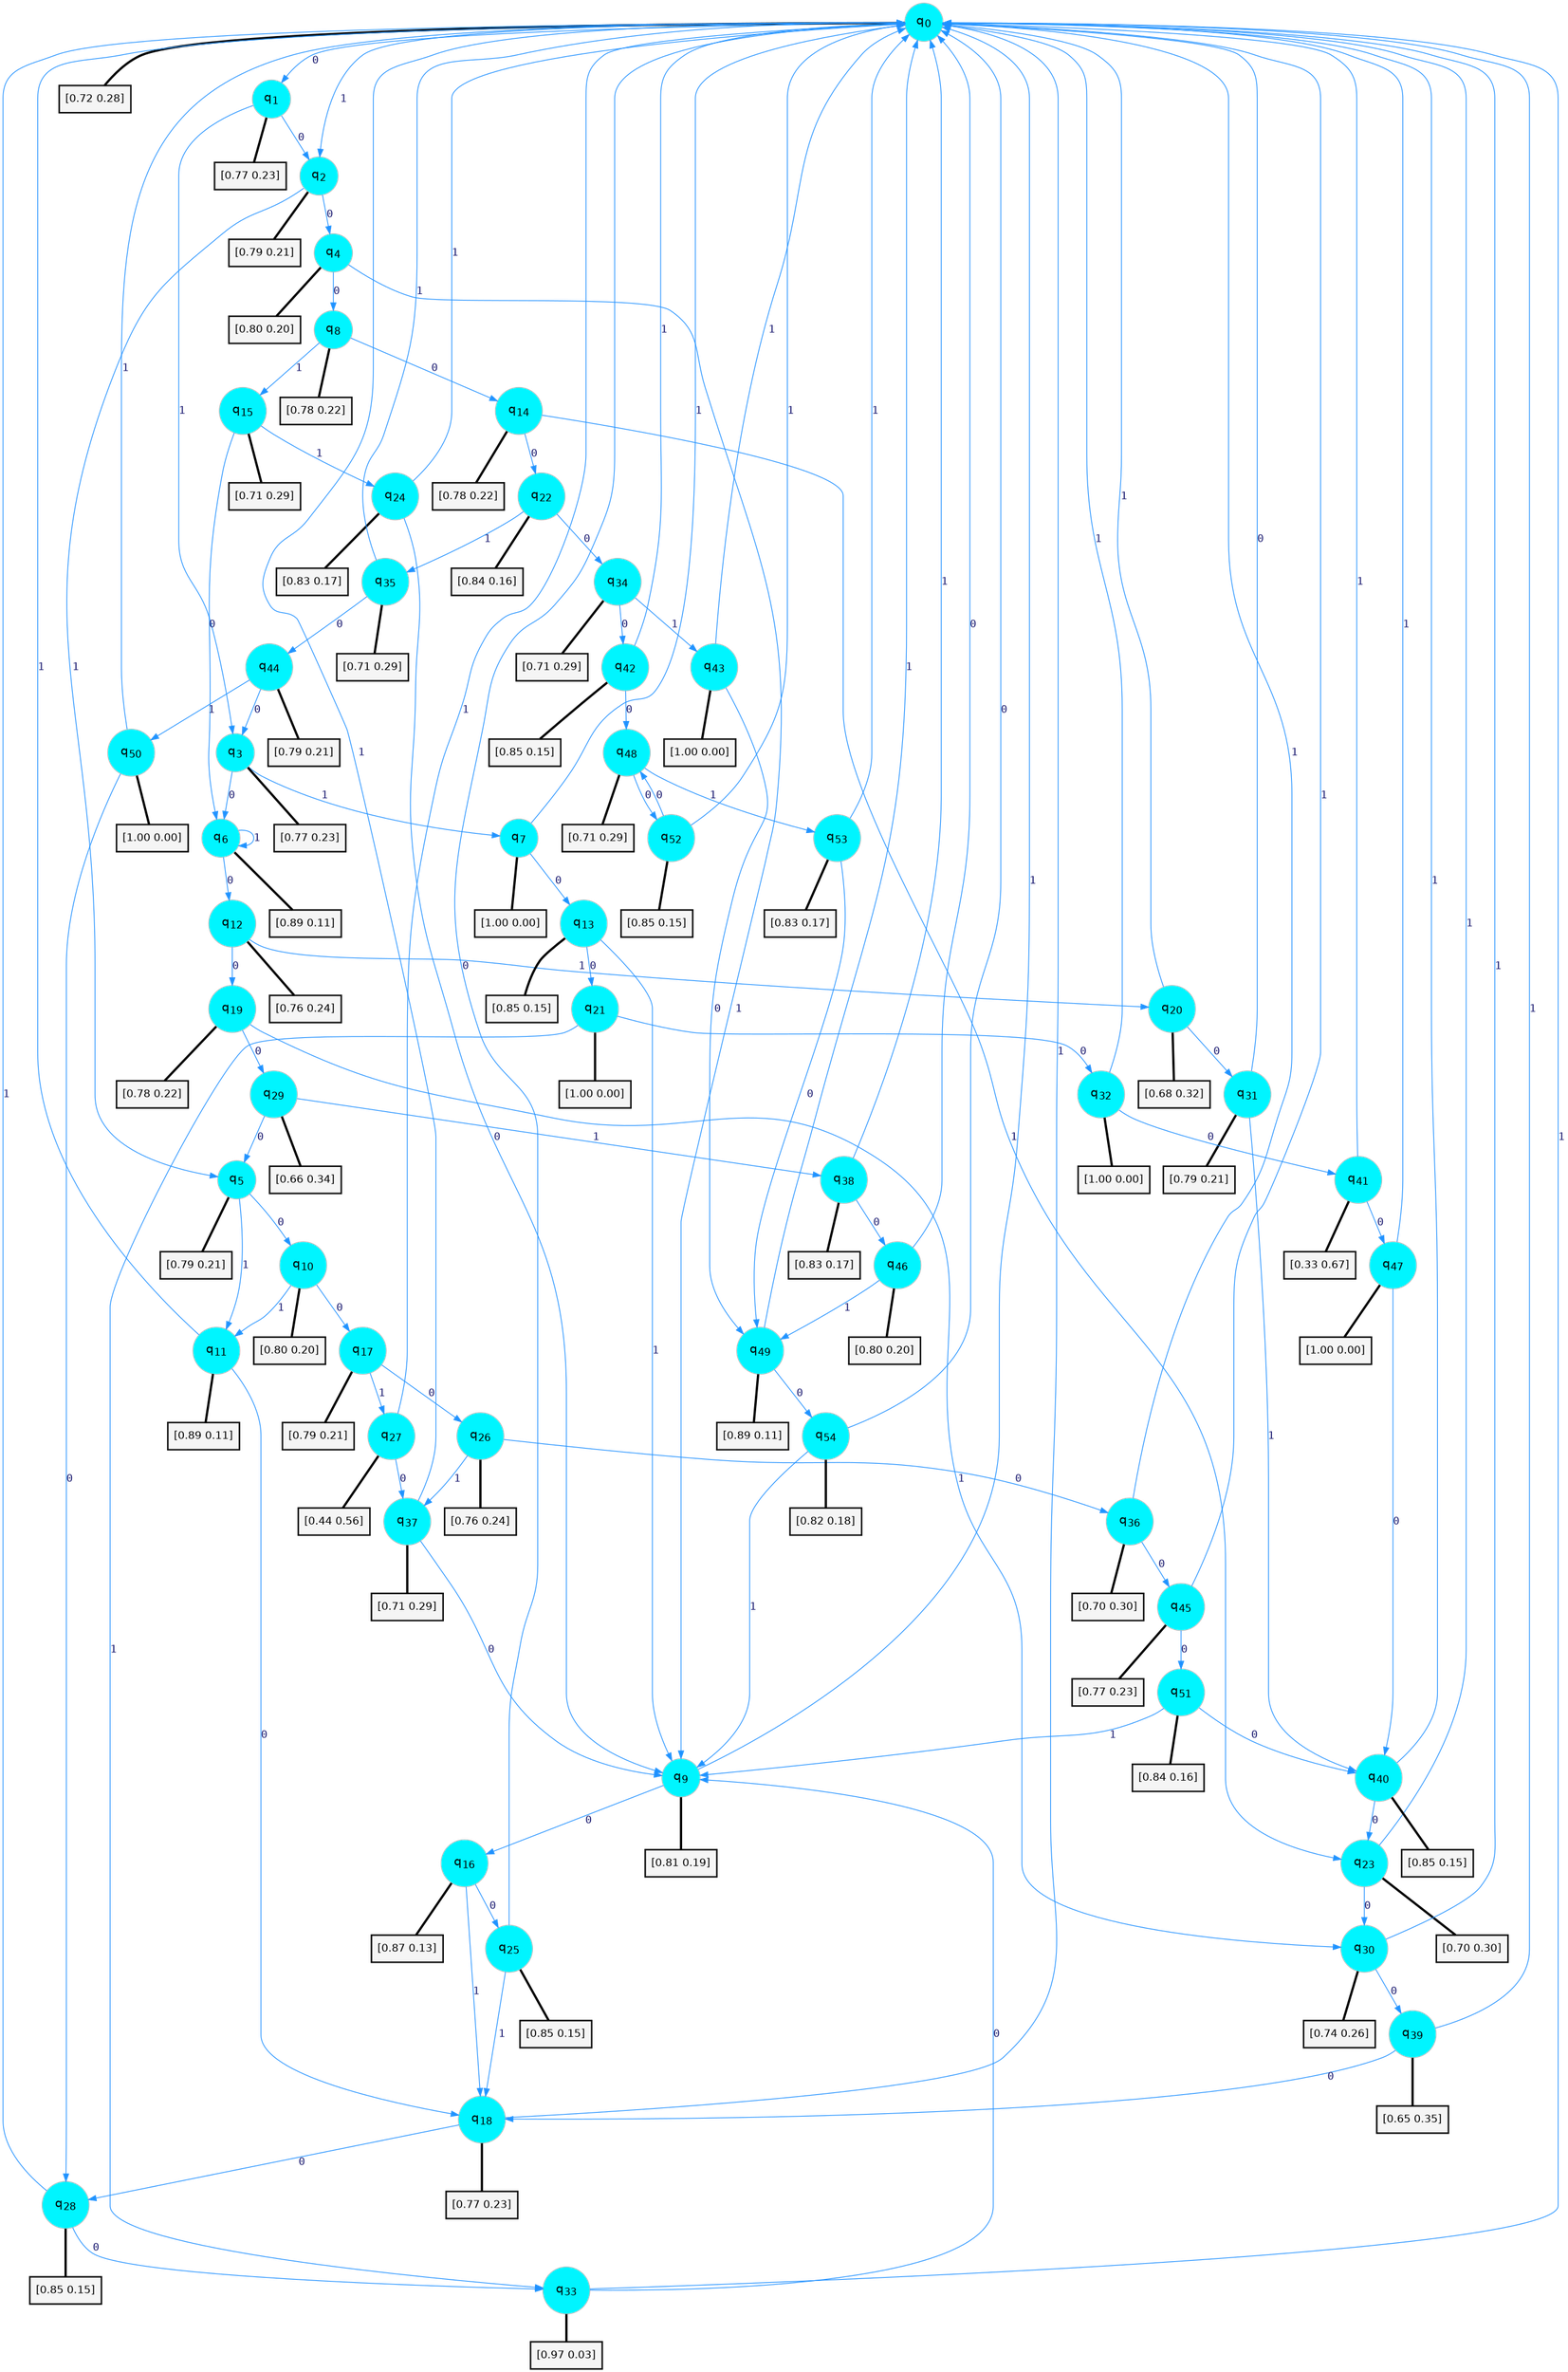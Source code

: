 digraph G {
graph [
bgcolor=transparent, dpi=300, rankdir=TD, size="40,25"];
node [
color=gray, fillcolor=turquoise1, fontcolor=black, fontname=Helvetica, fontsize=16, fontweight=bold, shape=circle, style=filled];
edge [
arrowsize=1, color=dodgerblue1, fontcolor=midnightblue, fontname=courier, fontweight=bold, penwidth=1, style=solid, weight=20];
0[label=<q<SUB>0</SUB>>];
1[label=<q<SUB>1</SUB>>];
2[label=<q<SUB>2</SUB>>];
3[label=<q<SUB>3</SUB>>];
4[label=<q<SUB>4</SUB>>];
5[label=<q<SUB>5</SUB>>];
6[label=<q<SUB>6</SUB>>];
7[label=<q<SUB>7</SUB>>];
8[label=<q<SUB>8</SUB>>];
9[label=<q<SUB>9</SUB>>];
10[label=<q<SUB>10</SUB>>];
11[label=<q<SUB>11</SUB>>];
12[label=<q<SUB>12</SUB>>];
13[label=<q<SUB>13</SUB>>];
14[label=<q<SUB>14</SUB>>];
15[label=<q<SUB>15</SUB>>];
16[label=<q<SUB>16</SUB>>];
17[label=<q<SUB>17</SUB>>];
18[label=<q<SUB>18</SUB>>];
19[label=<q<SUB>19</SUB>>];
20[label=<q<SUB>20</SUB>>];
21[label=<q<SUB>21</SUB>>];
22[label=<q<SUB>22</SUB>>];
23[label=<q<SUB>23</SUB>>];
24[label=<q<SUB>24</SUB>>];
25[label=<q<SUB>25</SUB>>];
26[label=<q<SUB>26</SUB>>];
27[label=<q<SUB>27</SUB>>];
28[label=<q<SUB>28</SUB>>];
29[label=<q<SUB>29</SUB>>];
30[label=<q<SUB>30</SUB>>];
31[label=<q<SUB>31</SUB>>];
32[label=<q<SUB>32</SUB>>];
33[label=<q<SUB>33</SUB>>];
34[label=<q<SUB>34</SUB>>];
35[label=<q<SUB>35</SUB>>];
36[label=<q<SUB>36</SUB>>];
37[label=<q<SUB>37</SUB>>];
38[label=<q<SUB>38</SUB>>];
39[label=<q<SUB>39</SUB>>];
40[label=<q<SUB>40</SUB>>];
41[label=<q<SUB>41</SUB>>];
42[label=<q<SUB>42</SUB>>];
43[label=<q<SUB>43</SUB>>];
44[label=<q<SUB>44</SUB>>];
45[label=<q<SUB>45</SUB>>];
46[label=<q<SUB>46</SUB>>];
47[label=<q<SUB>47</SUB>>];
48[label=<q<SUB>48</SUB>>];
49[label=<q<SUB>49</SUB>>];
50[label=<q<SUB>50</SUB>>];
51[label=<q<SUB>51</SUB>>];
52[label=<q<SUB>52</SUB>>];
53[label=<q<SUB>53</SUB>>];
54[label=<q<SUB>54</SUB>>];
55[label="[0.72 0.28]", shape=box,fontcolor=black, fontname=Helvetica, fontsize=14, penwidth=2, fillcolor=whitesmoke,color=black];
56[label="[0.77 0.23]", shape=box,fontcolor=black, fontname=Helvetica, fontsize=14, penwidth=2, fillcolor=whitesmoke,color=black];
57[label="[0.79 0.21]", shape=box,fontcolor=black, fontname=Helvetica, fontsize=14, penwidth=2, fillcolor=whitesmoke,color=black];
58[label="[0.77 0.23]", shape=box,fontcolor=black, fontname=Helvetica, fontsize=14, penwidth=2, fillcolor=whitesmoke,color=black];
59[label="[0.80 0.20]", shape=box,fontcolor=black, fontname=Helvetica, fontsize=14, penwidth=2, fillcolor=whitesmoke,color=black];
60[label="[0.79 0.21]", shape=box,fontcolor=black, fontname=Helvetica, fontsize=14, penwidth=2, fillcolor=whitesmoke,color=black];
61[label="[0.89 0.11]", shape=box,fontcolor=black, fontname=Helvetica, fontsize=14, penwidth=2, fillcolor=whitesmoke,color=black];
62[label="[1.00 0.00]", shape=box,fontcolor=black, fontname=Helvetica, fontsize=14, penwidth=2, fillcolor=whitesmoke,color=black];
63[label="[0.78 0.22]", shape=box,fontcolor=black, fontname=Helvetica, fontsize=14, penwidth=2, fillcolor=whitesmoke,color=black];
64[label="[0.81 0.19]", shape=box,fontcolor=black, fontname=Helvetica, fontsize=14, penwidth=2, fillcolor=whitesmoke,color=black];
65[label="[0.80 0.20]", shape=box,fontcolor=black, fontname=Helvetica, fontsize=14, penwidth=2, fillcolor=whitesmoke,color=black];
66[label="[0.89 0.11]", shape=box,fontcolor=black, fontname=Helvetica, fontsize=14, penwidth=2, fillcolor=whitesmoke,color=black];
67[label="[0.76 0.24]", shape=box,fontcolor=black, fontname=Helvetica, fontsize=14, penwidth=2, fillcolor=whitesmoke,color=black];
68[label="[0.85 0.15]", shape=box,fontcolor=black, fontname=Helvetica, fontsize=14, penwidth=2, fillcolor=whitesmoke,color=black];
69[label="[0.78 0.22]", shape=box,fontcolor=black, fontname=Helvetica, fontsize=14, penwidth=2, fillcolor=whitesmoke,color=black];
70[label="[0.71 0.29]", shape=box,fontcolor=black, fontname=Helvetica, fontsize=14, penwidth=2, fillcolor=whitesmoke,color=black];
71[label="[0.87 0.13]", shape=box,fontcolor=black, fontname=Helvetica, fontsize=14, penwidth=2, fillcolor=whitesmoke,color=black];
72[label="[0.79 0.21]", shape=box,fontcolor=black, fontname=Helvetica, fontsize=14, penwidth=2, fillcolor=whitesmoke,color=black];
73[label="[0.77 0.23]", shape=box,fontcolor=black, fontname=Helvetica, fontsize=14, penwidth=2, fillcolor=whitesmoke,color=black];
74[label="[0.78 0.22]", shape=box,fontcolor=black, fontname=Helvetica, fontsize=14, penwidth=2, fillcolor=whitesmoke,color=black];
75[label="[0.68 0.32]", shape=box,fontcolor=black, fontname=Helvetica, fontsize=14, penwidth=2, fillcolor=whitesmoke,color=black];
76[label="[1.00 0.00]", shape=box,fontcolor=black, fontname=Helvetica, fontsize=14, penwidth=2, fillcolor=whitesmoke,color=black];
77[label="[0.84 0.16]", shape=box,fontcolor=black, fontname=Helvetica, fontsize=14, penwidth=2, fillcolor=whitesmoke,color=black];
78[label="[0.70 0.30]", shape=box,fontcolor=black, fontname=Helvetica, fontsize=14, penwidth=2, fillcolor=whitesmoke,color=black];
79[label="[0.83 0.17]", shape=box,fontcolor=black, fontname=Helvetica, fontsize=14, penwidth=2, fillcolor=whitesmoke,color=black];
80[label="[0.85 0.15]", shape=box,fontcolor=black, fontname=Helvetica, fontsize=14, penwidth=2, fillcolor=whitesmoke,color=black];
81[label="[0.76 0.24]", shape=box,fontcolor=black, fontname=Helvetica, fontsize=14, penwidth=2, fillcolor=whitesmoke,color=black];
82[label="[0.44 0.56]", shape=box,fontcolor=black, fontname=Helvetica, fontsize=14, penwidth=2, fillcolor=whitesmoke,color=black];
83[label="[0.85 0.15]", shape=box,fontcolor=black, fontname=Helvetica, fontsize=14, penwidth=2, fillcolor=whitesmoke,color=black];
84[label="[0.66 0.34]", shape=box,fontcolor=black, fontname=Helvetica, fontsize=14, penwidth=2, fillcolor=whitesmoke,color=black];
85[label="[0.74 0.26]", shape=box,fontcolor=black, fontname=Helvetica, fontsize=14, penwidth=2, fillcolor=whitesmoke,color=black];
86[label="[0.79 0.21]", shape=box,fontcolor=black, fontname=Helvetica, fontsize=14, penwidth=2, fillcolor=whitesmoke,color=black];
87[label="[1.00 0.00]", shape=box,fontcolor=black, fontname=Helvetica, fontsize=14, penwidth=2, fillcolor=whitesmoke,color=black];
88[label="[0.97 0.03]", shape=box,fontcolor=black, fontname=Helvetica, fontsize=14, penwidth=2, fillcolor=whitesmoke,color=black];
89[label="[0.71 0.29]", shape=box,fontcolor=black, fontname=Helvetica, fontsize=14, penwidth=2, fillcolor=whitesmoke,color=black];
90[label="[0.71 0.29]", shape=box,fontcolor=black, fontname=Helvetica, fontsize=14, penwidth=2, fillcolor=whitesmoke,color=black];
91[label="[0.70 0.30]", shape=box,fontcolor=black, fontname=Helvetica, fontsize=14, penwidth=2, fillcolor=whitesmoke,color=black];
92[label="[0.71 0.29]", shape=box,fontcolor=black, fontname=Helvetica, fontsize=14, penwidth=2, fillcolor=whitesmoke,color=black];
93[label="[0.83 0.17]", shape=box,fontcolor=black, fontname=Helvetica, fontsize=14, penwidth=2, fillcolor=whitesmoke,color=black];
94[label="[0.65 0.35]", shape=box,fontcolor=black, fontname=Helvetica, fontsize=14, penwidth=2, fillcolor=whitesmoke,color=black];
95[label="[0.85 0.15]", shape=box,fontcolor=black, fontname=Helvetica, fontsize=14, penwidth=2, fillcolor=whitesmoke,color=black];
96[label="[0.33 0.67]", shape=box,fontcolor=black, fontname=Helvetica, fontsize=14, penwidth=2, fillcolor=whitesmoke,color=black];
97[label="[0.85 0.15]", shape=box,fontcolor=black, fontname=Helvetica, fontsize=14, penwidth=2, fillcolor=whitesmoke,color=black];
98[label="[1.00 0.00]", shape=box,fontcolor=black, fontname=Helvetica, fontsize=14, penwidth=2, fillcolor=whitesmoke,color=black];
99[label="[0.79 0.21]", shape=box,fontcolor=black, fontname=Helvetica, fontsize=14, penwidth=2, fillcolor=whitesmoke,color=black];
100[label="[0.77 0.23]", shape=box,fontcolor=black, fontname=Helvetica, fontsize=14, penwidth=2, fillcolor=whitesmoke,color=black];
101[label="[0.80 0.20]", shape=box,fontcolor=black, fontname=Helvetica, fontsize=14, penwidth=2, fillcolor=whitesmoke,color=black];
102[label="[1.00 0.00]", shape=box,fontcolor=black, fontname=Helvetica, fontsize=14, penwidth=2, fillcolor=whitesmoke,color=black];
103[label="[0.71 0.29]", shape=box,fontcolor=black, fontname=Helvetica, fontsize=14, penwidth=2, fillcolor=whitesmoke,color=black];
104[label="[0.89 0.11]", shape=box,fontcolor=black, fontname=Helvetica, fontsize=14, penwidth=2, fillcolor=whitesmoke,color=black];
105[label="[1.00 0.00]", shape=box,fontcolor=black, fontname=Helvetica, fontsize=14, penwidth=2, fillcolor=whitesmoke,color=black];
106[label="[0.84 0.16]", shape=box,fontcolor=black, fontname=Helvetica, fontsize=14, penwidth=2, fillcolor=whitesmoke,color=black];
107[label="[0.85 0.15]", shape=box,fontcolor=black, fontname=Helvetica, fontsize=14, penwidth=2, fillcolor=whitesmoke,color=black];
108[label="[0.83 0.17]", shape=box,fontcolor=black, fontname=Helvetica, fontsize=14, penwidth=2, fillcolor=whitesmoke,color=black];
109[label="[0.82 0.18]", shape=box,fontcolor=black, fontname=Helvetica, fontsize=14, penwidth=2, fillcolor=whitesmoke,color=black];
0->1 [label=0];
0->2 [label=1];
0->55 [arrowhead=none, penwidth=3,color=black];
1->2 [label=0];
1->3 [label=1];
1->56 [arrowhead=none, penwidth=3,color=black];
2->4 [label=0];
2->5 [label=1];
2->57 [arrowhead=none, penwidth=3,color=black];
3->6 [label=0];
3->7 [label=1];
3->58 [arrowhead=none, penwidth=3,color=black];
4->8 [label=0];
4->9 [label=1];
4->59 [arrowhead=none, penwidth=3,color=black];
5->10 [label=0];
5->11 [label=1];
5->60 [arrowhead=none, penwidth=3,color=black];
6->12 [label=0];
6->6 [label=1];
6->61 [arrowhead=none, penwidth=3,color=black];
7->13 [label=0];
7->0 [label=1];
7->62 [arrowhead=none, penwidth=3,color=black];
8->14 [label=0];
8->15 [label=1];
8->63 [arrowhead=none, penwidth=3,color=black];
9->16 [label=0];
9->0 [label=1];
9->64 [arrowhead=none, penwidth=3,color=black];
10->17 [label=0];
10->11 [label=1];
10->65 [arrowhead=none, penwidth=3,color=black];
11->18 [label=0];
11->0 [label=1];
11->66 [arrowhead=none, penwidth=3,color=black];
12->19 [label=0];
12->20 [label=1];
12->67 [arrowhead=none, penwidth=3,color=black];
13->21 [label=0];
13->9 [label=1];
13->68 [arrowhead=none, penwidth=3,color=black];
14->22 [label=0];
14->23 [label=1];
14->69 [arrowhead=none, penwidth=3,color=black];
15->6 [label=0];
15->24 [label=1];
15->70 [arrowhead=none, penwidth=3,color=black];
16->25 [label=0];
16->18 [label=1];
16->71 [arrowhead=none, penwidth=3,color=black];
17->26 [label=0];
17->27 [label=1];
17->72 [arrowhead=none, penwidth=3,color=black];
18->28 [label=0];
18->0 [label=1];
18->73 [arrowhead=none, penwidth=3,color=black];
19->29 [label=0];
19->30 [label=1];
19->74 [arrowhead=none, penwidth=3,color=black];
20->31 [label=0];
20->0 [label=1];
20->75 [arrowhead=none, penwidth=3,color=black];
21->32 [label=0];
21->33 [label=1];
21->76 [arrowhead=none, penwidth=3,color=black];
22->34 [label=0];
22->35 [label=1];
22->77 [arrowhead=none, penwidth=3,color=black];
23->30 [label=0];
23->0 [label=1];
23->78 [arrowhead=none, penwidth=3,color=black];
24->9 [label=0];
24->0 [label=1];
24->79 [arrowhead=none, penwidth=3,color=black];
25->0 [label=0];
25->18 [label=1];
25->80 [arrowhead=none, penwidth=3,color=black];
26->36 [label=0];
26->37 [label=1];
26->81 [arrowhead=none, penwidth=3,color=black];
27->37 [label=0];
27->0 [label=1];
27->82 [arrowhead=none, penwidth=3,color=black];
28->33 [label=0];
28->0 [label=1];
28->83 [arrowhead=none, penwidth=3,color=black];
29->5 [label=0];
29->38 [label=1];
29->84 [arrowhead=none, penwidth=3,color=black];
30->39 [label=0];
30->0 [label=1];
30->85 [arrowhead=none, penwidth=3,color=black];
31->0 [label=0];
31->40 [label=1];
31->86 [arrowhead=none, penwidth=3,color=black];
32->41 [label=0];
32->0 [label=1];
32->87 [arrowhead=none, penwidth=3,color=black];
33->9 [label=0];
33->0 [label=1];
33->88 [arrowhead=none, penwidth=3,color=black];
34->42 [label=0];
34->43 [label=1];
34->89 [arrowhead=none, penwidth=3,color=black];
35->44 [label=0];
35->0 [label=1];
35->90 [arrowhead=none, penwidth=3,color=black];
36->45 [label=0];
36->0 [label=1];
36->91 [arrowhead=none, penwidth=3,color=black];
37->9 [label=0];
37->0 [label=1];
37->92 [arrowhead=none, penwidth=3,color=black];
38->46 [label=0];
38->0 [label=1];
38->93 [arrowhead=none, penwidth=3,color=black];
39->18 [label=0];
39->0 [label=1];
39->94 [arrowhead=none, penwidth=3,color=black];
40->23 [label=0];
40->0 [label=1];
40->95 [arrowhead=none, penwidth=3,color=black];
41->47 [label=0];
41->0 [label=1];
41->96 [arrowhead=none, penwidth=3,color=black];
42->48 [label=0];
42->0 [label=1];
42->97 [arrowhead=none, penwidth=3,color=black];
43->49 [label=0];
43->0 [label=1];
43->98 [arrowhead=none, penwidth=3,color=black];
44->3 [label=0];
44->50 [label=1];
44->99 [arrowhead=none, penwidth=3,color=black];
45->51 [label=0];
45->0 [label=1];
45->100 [arrowhead=none, penwidth=3,color=black];
46->0 [label=0];
46->49 [label=1];
46->101 [arrowhead=none, penwidth=3,color=black];
47->40 [label=0];
47->0 [label=1];
47->102 [arrowhead=none, penwidth=3,color=black];
48->52 [label=0];
48->53 [label=1];
48->103 [arrowhead=none, penwidth=3,color=black];
49->54 [label=0];
49->0 [label=1];
49->104 [arrowhead=none, penwidth=3,color=black];
50->28 [label=0];
50->0 [label=1];
50->105 [arrowhead=none, penwidth=3,color=black];
51->40 [label=0];
51->9 [label=1];
51->106 [arrowhead=none, penwidth=3,color=black];
52->48 [label=0];
52->0 [label=1];
52->107 [arrowhead=none, penwidth=3,color=black];
53->49 [label=0];
53->0 [label=1];
53->108 [arrowhead=none, penwidth=3,color=black];
54->0 [label=0];
54->9 [label=1];
54->109 [arrowhead=none, penwidth=3,color=black];
}
